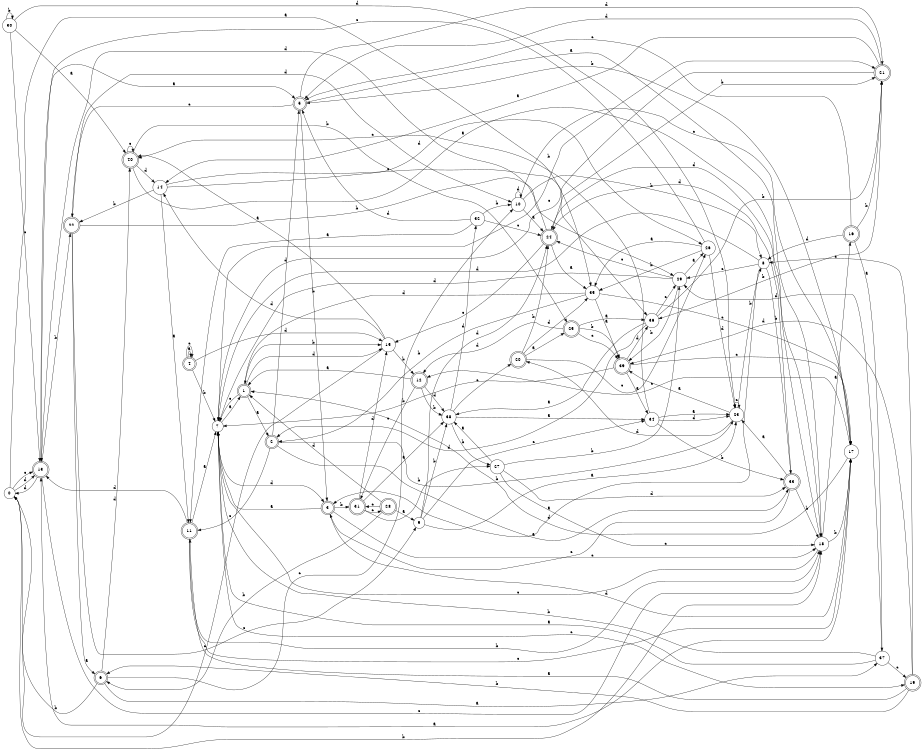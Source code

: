digraph n33_3 {
__start0 [label="" shape="none"];

rankdir=LR;
size="8,5";

s0 [style="filled", color="black", fillcolor="white" shape="circle", label="0"];
s1 [style="rounded,filled", color="black", fillcolor="white" shape="doublecircle", label="1"];
s2 [style="rounded,filled", color="black", fillcolor="white" shape="doublecircle", label="2"];
s3 [style="rounded,filled", color="black", fillcolor="white" shape="doublecircle", label="3"];
s4 [style="rounded,filled", color="black", fillcolor="white" shape="doublecircle", label="4"];
s5 [style="rounded,filled", color="black", fillcolor="white" shape="doublecircle", label="5"];
s6 [style="rounded,filled", color="black", fillcolor="white" shape="doublecircle", label="6"];
s7 [style="filled", color="black", fillcolor="white" shape="circle", label="7"];
s8 [style="filled", color="black", fillcolor="white" shape="circle", label="8"];
s9 [style="filled", color="black", fillcolor="white" shape="circle", label="9"];
s10 [style="filled", color="black", fillcolor="white" shape="circle", label="10"];
s11 [style="rounded,filled", color="black", fillcolor="white" shape="doublecircle", label="11"];
s12 [style="rounded,filled", color="black", fillcolor="white" shape="doublecircle", label="12"];
s13 [style="rounded,filled", color="black", fillcolor="white" shape="doublecircle", label="13"];
s14 [style="filled", color="black", fillcolor="white" shape="circle", label="14"];
s15 [style="filled", color="black", fillcolor="white" shape="circle", label="15"];
s16 [style="rounded,filled", color="black", fillcolor="white" shape="doublecircle", label="16"];
s17 [style="filled", color="black", fillcolor="white" shape="circle", label="17"];
s18 [style="filled", color="black", fillcolor="white" shape="circle", label="18"];
s19 [style="rounded,filled", color="black", fillcolor="white" shape="doublecircle", label="19"];
s20 [style="rounded,filled", color="black", fillcolor="white" shape="doublecircle", label="20"];
s21 [style="rounded,filled", color="black", fillcolor="white" shape="doublecircle", label="21"];
s22 [style="rounded,filled", color="black", fillcolor="white" shape="doublecircle", label="22"];
s23 [style="filled", color="black", fillcolor="white" shape="circle", label="23"];
s24 [style="rounded,filled", color="black", fillcolor="white" shape="doublecircle", label="24"];
s25 [style="rounded,filled", color="black", fillcolor="white" shape="doublecircle", label="25"];
s26 [style="filled", color="black", fillcolor="white" shape="circle", label="26"];
s27 [style="filled", color="black", fillcolor="white" shape="circle", label="27"];
s28 [style="rounded,filled", color="black", fillcolor="white" shape="doublecircle", label="28"];
s29 [style="filled", color="black", fillcolor="white" shape="circle", label="29"];
s30 [style="filled", color="black", fillcolor="white" shape="circle", label="30"];
s31 [style="rounded,filled", color="black", fillcolor="white" shape="doublecircle", label="31"];
s32 [style="filled", color="black", fillcolor="white" shape="circle", label="32"];
s33 [style="rounded,filled", color="black", fillcolor="white" shape="doublecircle", label="33"];
s34 [style="filled", color="black", fillcolor="white" shape="circle", label="34"];
s35 [style="filled", color="black", fillcolor="white" shape="circle", label="35"];
s36 [style="filled", color="black", fillcolor="white" shape="circle", label="36"];
s37 [style="filled", color="black", fillcolor="white" shape="circle", label="37"];
s38 [style="filled", color="black", fillcolor="white" shape="circle", label="38"];
s39 [style="rounded,filled", color="black", fillcolor="white" shape="doublecircle", label="39"];
s40 [style="rounded,filled", color="black", fillcolor="white" shape="doublecircle", label="40"];
s0 -> s35 [label="a"];
s0 -> s18 [label="b"];
s0 -> s13 [label="c"];
s0 -> s13 [label="d"];
s1 -> s2 [label="a"];
s1 -> s15 [label="b"];
s1 -> s7 [label="c"];
s1 -> s15 [label="d"];
s2 -> s33 [label="a"];
s2 -> s23 [label="b"];
s2 -> s11 [label="c"];
s2 -> s5 [label="d"];
s3 -> s7 [label="a"];
s3 -> s31 [label="b"];
s3 -> s18 [label="c"];
s3 -> s17 [label="d"];
s4 -> s4 [label="a"];
s4 -> s7 [label="b"];
s4 -> s4 [label="c"];
s4 -> s15 [label="d"];
s5 -> s18 [label="a"];
s5 -> s3 [label="b"];
s5 -> s22 [label="c"];
s5 -> s21 [label="d"];
s6 -> s37 [label="a"];
s6 -> s0 [label="b"];
s6 -> s10 [label="c"];
s6 -> s40 [label="d"];
s7 -> s1 [label="a"];
s7 -> s21 [label="b"];
s7 -> s19 [label="c"];
s7 -> s3 [label="d"];
s8 -> s3 [label="a"];
s8 -> s33 [label="b"];
s8 -> s29 [label="c"];
s8 -> s7 [label="d"];
s9 -> s23 [label="a"];
s9 -> s38 [label="b"];
s9 -> s34 [label="c"];
s9 -> s24 [label="d"];
s10 -> s24 [label="a"];
s10 -> s8 [label="b"];
s10 -> s17 [label="c"];
s10 -> s10 [label="d"];
s11 -> s7 [label="a"];
s11 -> s18 [label="b"];
s11 -> s17 [label="c"];
s11 -> s13 [label="d"];
s12 -> s1 [label="a"];
s12 -> s38 [label="b"];
s12 -> s31 [label="c"];
s12 -> s38 [label="d"];
s13 -> s5 [label="a"];
s13 -> s22 [label="b"];
s13 -> s18 [label="c"];
s13 -> s0 [label="d"];
s14 -> s11 [label="a"];
s14 -> s22 [label="b"];
s14 -> s36 [label="c"];
s14 -> s26 [label="d"];
s15 -> s40 [label="a"];
s15 -> s12 [label="b"];
s15 -> s0 [label="c"];
s15 -> s14 [label="d"];
s16 -> s37 [label="a"];
s16 -> s21 [label="b"];
s16 -> s5 [label="c"];
s16 -> s8 [label="d"];
s17 -> s13 [label="a"];
s17 -> s5 [label="b"];
s17 -> s12 [label="c"];
s17 -> s1 [label="d"];
s18 -> s16 [label="a"];
s18 -> s17 [label="b"];
s18 -> s7 [label="c"];
s18 -> s24 [label="d"];
s19 -> s11 [label="a"];
s19 -> s6 [label="b"];
s19 -> s8 [label="c"];
s19 -> s39 [label="d"];
s20 -> s25 [label="a"];
s20 -> s24 [label="b"];
s20 -> s26 [label="c"];
s20 -> s35 [label="d"];
s21 -> s14 [label="a"];
s21 -> s36 [label="b"];
s21 -> s7 [label="c"];
s21 -> s5 [label="d"];
s22 -> s6 [label="a"];
s22 -> s29 [label="b"];
s22 -> s9 [label="c"];
s22 -> s10 [label="d"];
s23 -> s39 [label="a"];
s23 -> s8 [label="b"];
s23 -> s23 [label="c"];
s23 -> s20 [label="d"];
s24 -> s35 [label="a"];
s24 -> s21 [label="b"];
s24 -> s15 [label="c"];
s24 -> s13 [label="d"];
s25 -> s36 [label="a"];
s25 -> s39 [label="b"];
s25 -> s39 [label="c"];
s25 -> s12 [label="d"];
s26 -> s35 [label="a"];
s26 -> s35 [label="b"];
s26 -> s13 [label="c"];
s26 -> s23 [label="d"];
s27 -> s38 [label="a"];
s27 -> s29 [label="b"];
s27 -> s18 [label="c"];
s27 -> s33 [label="d"];
s28 -> s9 [label="a"];
s28 -> s6 [label="b"];
s28 -> s31 [label="c"];
s28 -> s1 [label="d"];
s29 -> s26 [label="a"];
s29 -> s39 [label="b"];
s29 -> s24 [label="c"];
s29 -> s7 [label="d"];
s30 -> s40 [label="a"];
s30 -> s30 [label="b"];
s30 -> s13 [label="c"];
s30 -> s23 [label="d"];
s31 -> s38 [label="a"];
s31 -> s27 [label="b"];
s31 -> s28 [label="c"];
s31 -> s15 [label="d"];
s32 -> s11 [label="a"];
s32 -> s10 [label="b"];
s32 -> s24 [label="c"];
s32 -> s5 [label="d"];
s33 -> s23 [label="a"];
s33 -> s18 [label="b"];
s33 -> s3 [label="c"];
s33 -> s24 [label="d"];
s34 -> s23 [label="a"];
s34 -> s33 [label="b"];
s34 -> s40 [label="c"];
s34 -> s23 [label="d"];
s35 -> s39 [label="a"];
s35 -> s2 [label="b"];
s35 -> s17 [label="c"];
s35 -> s1 [label="d"];
s36 -> s38 [label="a"];
s36 -> s21 [label="b"];
s36 -> s29 [label="c"];
s36 -> s2 [label="d"];
s37 -> s7 [label="a"];
s37 -> s7 [label="b"];
s37 -> s19 [label="c"];
s37 -> s29 [label="d"];
s38 -> s34 [label="a"];
s38 -> s27 [label="b"];
s38 -> s20 [label="c"];
s38 -> s32 [label="d"];
s39 -> s34 [label="a"];
s39 -> s7 [label="b"];
s39 -> s17 [label="c"];
s39 -> s36 [label="d"];
s40 -> s18 [label="a"];
s40 -> s25 [label="b"];
s40 -> s40 [label="c"];
s40 -> s14 [label="d"];

}